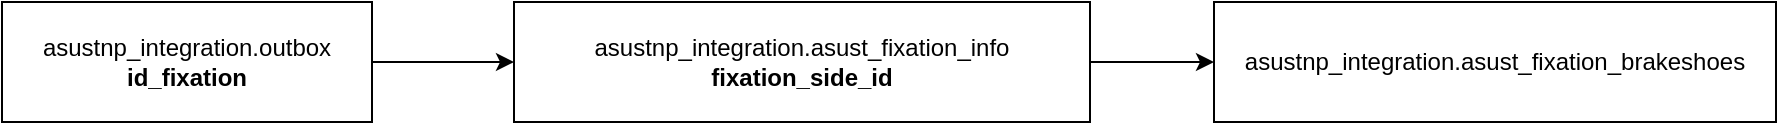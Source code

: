 <mxfile border="50" scale="3" compressed="false" locked="false" version="24.8.4">
  <diagram name="Blank" id="YmL12bMKpDGza6XwsDPr">
    <mxGraphModel dx="1380" dy="347" grid="0" gridSize="10" guides="1" tooltips="1" connect="1" arrows="1" fold="1" page="0" pageScale="1" pageWidth="827" pageHeight="1169" background="none" math="1" shadow="0">
      <root>
        <mxCell id="X5NqExCQtvZxIxQ7pmgY-0" />
        <mxCell id="1" parent="X5NqExCQtvZxIxQ7pmgY-0" />
        <mxCell id="E554dVAxD02PI6T3BY6a-4" value="" style="edgeStyle=orthogonalEdgeStyle;rounded=0;orthogonalLoop=1;jettySize=auto;html=1;" edge="1" parent="1" source="E554dVAxD02PI6T3BY6a-2" target="E554dVAxD02PI6T3BY6a-3">
          <mxGeometry relative="1" as="geometry" />
        </mxCell>
        <mxCell id="E554dVAxD02PI6T3BY6a-2" value="asustnp_integration.outbox&lt;br&gt;&lt;b&gt;id_fixation&lt;/b&gt;" style="rounded=0;whiteSpace=wrap;html=1;" vertex="1" parent="1">
          <mxGeometry x="59" y="753" width="185" height="60" as="geometry" />
        </mxCell>
        <mxCell id="E554dVAxD02PI6T3BY6a-13" value="" style="edgeStyle=orthogonalEdgeStyle;rounded=0;orthogonalLoop=1;jettySize=auto;html=1;" edge="1" parent="1" source="E554dVAxD02PI6T3BY6a-3" target="E554dVAxD02PI6T3BY6a-12">
          <mxGeometry relative="1" as="geometry" />
        </mxCell>
        <mxCell id="E554dVAxD02PI6T3BY6a-3" value="asustnp_integration.asust_fixation_info&lt;br&gt;&lt;b&gt;fixation_side_id&lt;/b&gt;" style="rounded=0;whiteSpace=wrap;html=1;" vertex="1" parent="1">
          <mxGeometry x="315" y="753" width="288" height="60" as="geometry" />
        </mxCell>
        <mxCell id="E554dVAxD02PI6T3BY6a-12" value="asustnp_integration.asust_fixation_brakeshoes" style="rounded=0;whiteSpace=wrap;html=1;" vertex="1" parent="1">
          <mxGeometry x="665" y="753" width="281" height="60" as="geometry" />
        </mxCell>
      </root>
    </mxGraphModel>
  </diagram>
</mxfile>
